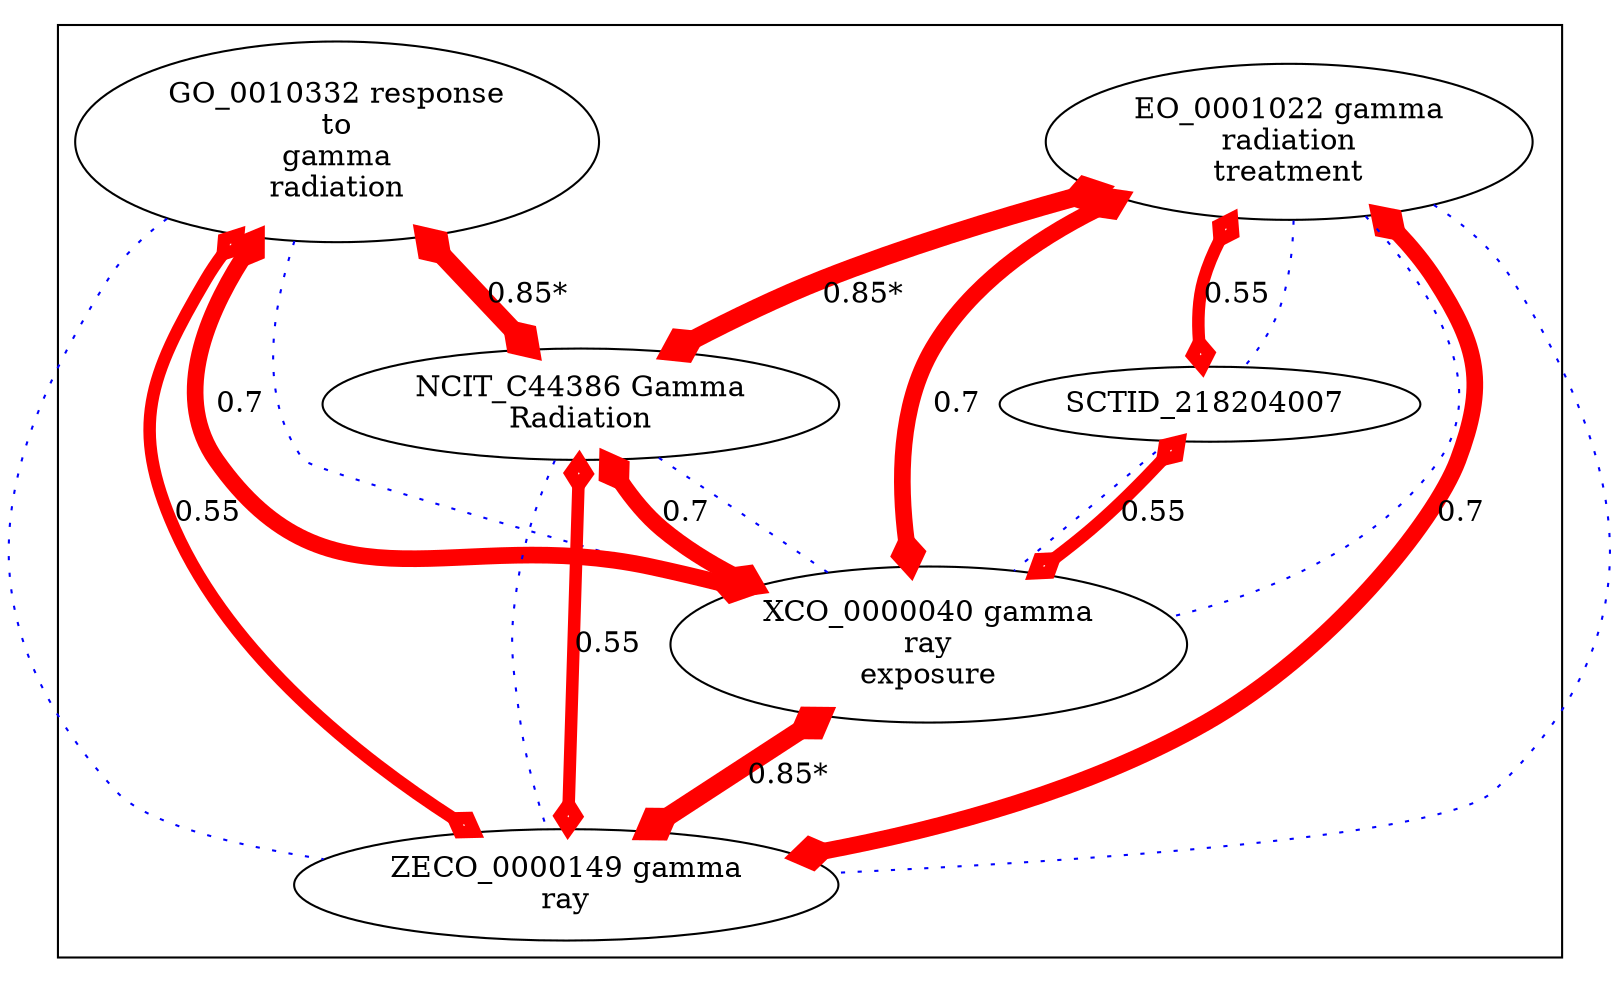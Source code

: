 digraph cliquegraph {
subgraph cluster_SCTID_218204007 {SCTID_218204007 [ label="SCTID_218204007 " ];
ZECO_0000149 [ label="ZECO_0000149 gamma
ray" ];
EO_0001022 [ label="EO_0001022 gamma
radiation
treatment" ];
GO_0010332 [ label="GO_0010332 response
to
gamma
radiation" ];
XCO_0000040 [ label="XCO_0000040 gamma
ray
exposure" ];
NCIT_C44386 [ label="NCIT_C44386 Gamma
Radiation" ];}
NCIT_C44386 -> XCO_0000040 [ arrowhead = none, penwidth=1, color=blue, label="", style=dotted]

GO_0010332 -> XCO_0000040 [ arrowhead = none, penwidth=1, color=blue, label="", style=dotted]

EO_0001022 -> ZECO_0000149 [ arrowhead = none, penwidth=1, color=blue, label="", style=dotted]

GO_0010332 -> ZECO_0000149 [ arrowhead = none, penwidth=1, color=blue, label="", style=dotted]

NCIT_C44386 -> ZECO_0000149 [ arrowhead = none, penwidth=1, color=blue, label="", style=dotted]

SCTID_218204007 -> XCO_0000040 [ arrowhead = none, penwidth=1, color=blue, label="", style=dotted]

EO_0001022 -> XCO_0000040 [ arrowhead = none, penwidth=1, color=blue, label="", style=dotted]

EO_0001022 -> SCTID_218204007 [ arrowhead = none, penwidth=1, color=blue, label="", style=dotted]
EO_0001022 -> SCTID_218204007 [ arrowhead = ediamond, penwidth=6, color=red, label="0.55", style=solid, arrowtail=ediamond, dir=both]

GO_0010332 -> ZECO_0000149 [ arrowhead = ediamond, penwidth=6, color=red, label="0.55", style=solid, arrowtail=ediamond, dir=both]

NCIT_C44386 -> ZECO_0000149 [ arrowhead = ediamond, penwidth=6, color=red, label="0.55", style=solid, arrowtail=ediamond, dir=both]

GO_0010332 -> NCIT_C44386 [ arrowhead = ediamond, penwidth=9, color=red, label="0.85*", style=solid, arrowtail=ediamond, dir=both]

SCTID_218204007 -> XCO_0000040 [ arrowhead = ediamond, penwidth=6, color=red, label="0.55", style=solid, arrowtail=ediamond, dir=both]

EO_0001022 -> ZECO_0000149 [ arrowhead = ediamond, penwidth=8, color=red, label="0.7", style=solid, arrowtail=ediamond, dir=both]

EO_0001022 -> NCIT_C44386 [ arrowhead = ediamond, penwidth=9, color=red, label="0.85*", style=solid, arrowtail=ediamond, dir=both]

NCIT_C44386 -> XCO_0000040 [ arrowhead = ediamond, penwidth=8, color=red, label="0.7", style=solid, arrowtail=ediamond, dir=both]

XCO_0000040 -> ZECO_0000149 [ arrowhead = ediamond, penwidth=9, color=red, label="0.85*", style=solid, arrowtail=ediamond, dir=both]

GO_0010332 -> XCO_0000040 [ arrowhead = ediamond, penwidth=8, color=red, label="0.7", style=solid, arrowtail=ediamond, dir=both]

EO_0001022 -> XCO_0000040 [ arrowhead = ediamond, penwidth=8, color=red, label="0.7", style=solid, arrowtail=ediamond, dir=both]
}
